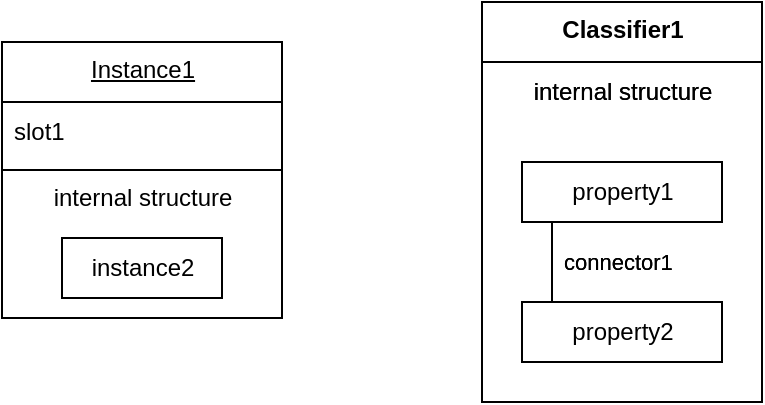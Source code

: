 <mxfile version="13.10.0" type="embed">
    <diagram id="ZEsW3TtGAVUP4-1iuB8b" name="Page-1">
        <mxGraphModel dx="1374" dy="790" grid="1" gridSize="10" guides="1" tooltips="1" connect="1" arrows="1" fold="1" page="1" pageScale="1" pageWidth="827" pageHeight="1169" math="0" shadow="0">
            <root>
                <mxCell id="0"/>
                <mxCell id="1" parent="0"/>
                <mxCell id="2" value="Classifier1" style="swimlane;fontStyle=1;align=center;verticalAlign=top;childLayout=stackLayout;horizontal=1;startSize=30;horizontalStack=0;resizeParent=1;resizeParentMax=0;resizeLast=0;collapsible=0;marginBottom=0;html=1;" vertex="1" parent="1">
                    <mxGeometry x="470" y="200" width="140" height="200" as="geometry"/>
                </mxCell>
                <mxCell id="3" value="internal structure" style="html=1;strokeColor=none;fillColor=none;align=center;verticalAlign=middle;spacingLeft=4;spacingRight=4;rotatable=0;points=[[0,0.5],[1,0.5]];resizeWidth=1;" vertex="1" parent="2">
                    <mxGeometry y="30" width="140" height="30" as="geometry"/>
                </mxCell>
                <mxCell id="4" value="" style="strokeColor=none;fillColor=none;" vertex="1" parent="2">
                    <mxGeometry y="60" width="140" height="140" as="geometry"/>
                </mxCell>
                <mxCell id="5" value="property1" style="html=1;align=center;verticalAlign=middle;rotatable=0;" vertex="1" parent="4">
                    <mxGeometry width="100" height="30" relative="1" as="geometry">
                        <mxPoint x="20" y="20" as="offset"/>
                    </mxGeometry>
                </mxCell>
                <mxCell id="6" value="property2" style="html=1;align=center;verticalAlign=middle;rotatable=0;" vertex="1" parent="4">
                    <mxGeometry width="100" height="30" relative="1" as="geometry">
                        <mxPoint x="20" y="90" as="offset"/>
                    </mxGeometry>
                </mxCell>
                <mxCell id="7" value="connector1" style="edgeStyle=none;endArrow=none;verticalAlign=middle;labelBackgroundColor=none;endSize=12;html=1;align=left;endFill=0;exitX=0.15;exitY=1;entryX=0.15;entryY=0;spacingLeft=4;" edge="1" parent="4" source="5" target="6">
                    <mxGeometry relative="1" as="geometry"/>
                </mxCell>
                <mxCell id="8" value="Classifier1" style="swimlane;fontStyle=1;align=center;verticalAlign=top;childLayout=stackLayout;horizontal=1;startSize=30;horizontalStack=0;resizeParent=1;resizeParentMax=0;resizeLast=0;collapsible=0;marginBottom=0;html=1;" vertex="1" parent="1">
                    <mxGeometry x="470" y="200" width="140" height="200" as="geometry"/>
                </mxCell>
                <mxCell id="9" value="internal structure" style="html=1;strokeColor=none;fillColor=none;align=center;verticalAlign=middle;spacingLeft=4;spacingRight=4;rotatable=0;points=[[0,0.5],[1,0.5]];resizeWidth=1;" vertex="1" parent="8">
                    <mxGeometry y="30" width="140" height="30" as="geometry"/>
                </mxCell>
                <mxCell id="10" value="" style="strokeColor=none;fillColor=none;" vertex="1" parent="8">
                    <mxGeometry y="60" width="140" height="140" as="geometry"/>
                </mxCell>
                <mxCell id="11" value="property1" style="html=1;align=center;verticalAlign=middle;rotatable=0;" vertex="1" parent="10">
                    <mxGeometry width="100" height="30" relative="1" as="geometry">
                        <mxPoint x="20" y="20" as="offset"/>
                    </mxGeometry>
                </mxCell>
                <mxCell id="12" value="property2" style="html=1;align=center;verticalAlign=middle;rotatable=0;" vertex="1" parent="10">
                    <mxGeometry width="100" height="30" relative="1" as="geometry">
                        <mxPoint x="20" y="90" as="offset"/>
                    </mxGeometry>
                </mxCell>
                <mxCell id="13" value="connector1" style="edgeStyle=none;endArrow=none;verticalAlign=middle;labelBackgroundColor=none;endSize=12;html=1;align=left;endFill=0;exitX=0.15;exitY=1;entryX=0.15;entryY=0;spacingLeft=4;" edge="1" parent="10" source="11" target="12">
                    <mxGeometry relative="1" as="geometry"/>
                </mxCell>
                <mxCell id="14" value="Instance1" style="swimlane;fontStyle=4;align=center;verticalAlign=top;childLayout=stackLayout;horizontal=1;startSize=30;horizontalStack=0;resizeParent=1;resizeParentMax=0;resizeLast=0;collapsible=0;marginBottom=0;html=1;" vertex="1" parent="1">
                    <mxGeometry x="230" y="220" width="140" height="138" as="geometry"/>
                </mxCell>
                <mxCell id="15" value="slot1" style="html=1;strokeColor=none;fillColor=none;align=left;verticalAlign=middle;spacingLeft=4;spacingRight=4;rotatable=0;points=[[0,0.5],[1,0.5]];resizeWidth=1;" vertex="1" parent="14">
                    <mxGeometry y="30" width="140" height="30" as="geometry"/>
                </mxCell>
                <mxCell id="16" value="" style="line;strokeWidth=1;fillColor=none;align=left;verticalAlign=middle;spacingTop=-1;spacingLeft=3;spacingRight=3;rotatable=0;labelPosition=right;points=[];portConstraint=eastwest;" vertex="1" parent="14">
                    <mxGeometry y="60" width="140" height="8" as="geometry"/>
                </mxCell>
                <mxCell id="17" value="internal structure" style="html=1;strokeColor=none;fillColor=none;align=center;verticalAlign=middle;spacingLeft=4;spacingRight=4;rotatable=0;points=[[0,0.5],[1,0.5]];resizeWidth=1;" vertex="1" parent="14">
                    <mxGeometry y="68" width="140" height="20" as="geometry"/>
                </mxCell>
                <mxCell id="18" value="" style="strokeColor=none;fillColor=none;" vertex="1" parent="14">
                    <mxGeometry y="88" width="140" height="50" as="geometry"/>
                </mxCell>
                <mxCell id="19" value="instance2" style="html=1;align=center;verticalAlign=middle;rotatable=0;" vertex="1" parent="18">
                    <mxGeometry width="80" height="30" relative="1" as="geometry">
                        <mxPoint x="30" y="10" as="offset"/>
                    </mxGeometry>
                </mxCell>
            </root>
        </mxGraphModel>
    </diagram>
</mxfile>
